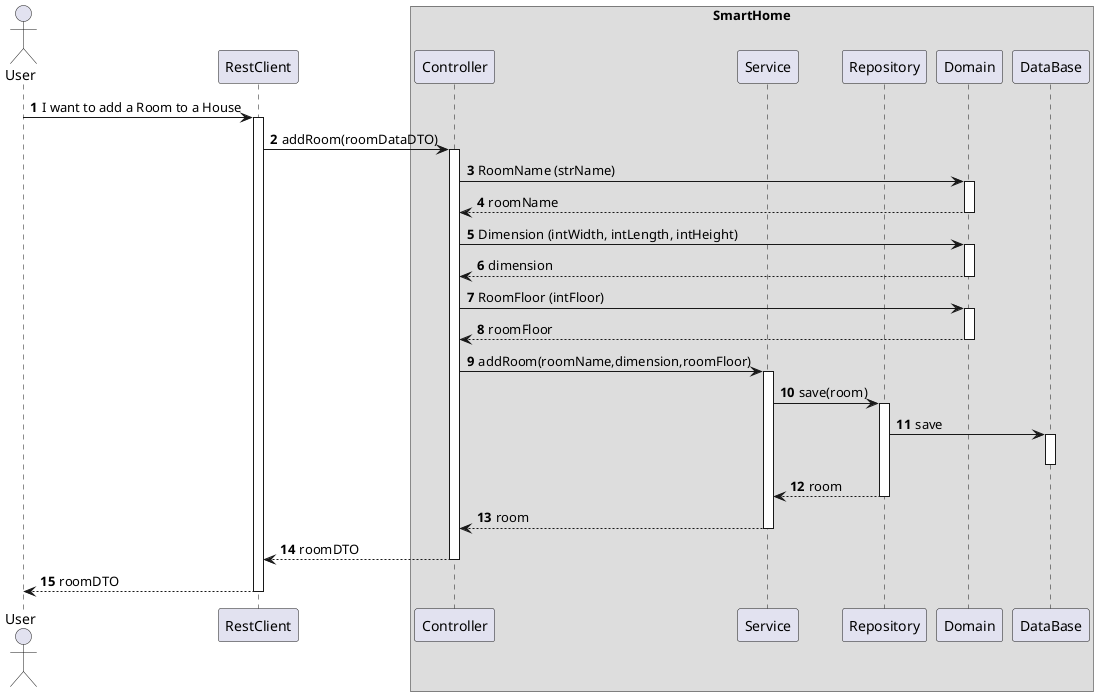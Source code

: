 @startuml
'https://plantuml.com/sequence-diagram
!pragma layout smetana

autonumber

actor "User" as User
participant "RestClient" as RC

box "SmartHome"
    participant "Controller" as CTRL
    participant "Service" as SV
    participant "Repository" as REPO
    participant "Domain" as DOM
    participant "DataBase" as BD
end box

User -> RC : I want to add a Room to a House
activate RC

RC -> CTRL : addRoom(roomDataDTO)
activate CTRL



CTRL -> DOM : RoomName (strName)
activate DOM
DOM --> CTRL : roomName
deactivate DOM

CTRL -> DOM : Dimension (intWidth, intLength, intHeight)
activate DOM
DOM --> CTRL : dimension
deactivate DOM

CTRL -> DOM : RoomFloor (intFloor)
activate DOM
DOM --> CTRL : roomFloor
deactivate DOM

CTRL -> SV :addRoom(roomName,dimension,roomFloor)
activate SV

SV -> REPO : save(room)
activate REPO
REPO -> BD : save
activate BD
deactivate BD
REPO --> SV : room
deactivate REPO

SV --> CTRL : room
deactivate SV


CTRL --> RC : roomDTO
deactivate CTRL

RC --> User : roomDTO
deactivate RC


@enduml